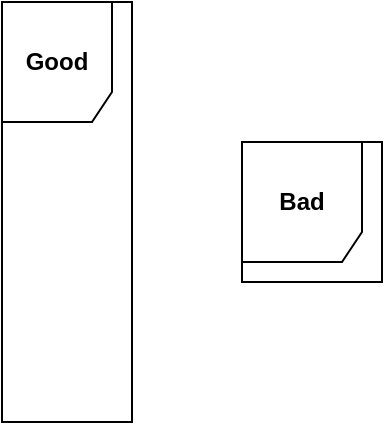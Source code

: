 <mxfile version="15.4.0" type="device"><diagram name="Page-1" id="XGA6j-9lu_7NPiGVhq3M"><mxGraphModel dx="763" dy="588" grid="1" gridSize="10" guides="1" tooltips="1" connect="1" arrows="1" fold="1" page="1" pageScale="1" pageWidth="280" pageHeight="320" background="none" math="0" shadow="0"><root><mxCell id="9jTZB_XSalaFuWE0JEwl-0"/><mxCell id="9jTZB_XSalaFuWE0JEwl-1" parent="9jTZB_XSalaFuWE0JEwl-0"/><mxCell id="9jTZB_XSalaFuWE0JEwl-29" value="&lt;b&gt;&lt;font style=&quot;font-size: 12px&quot;&gt;Good&lt;br&gt;&lt;/font&gt;&lt;/b&gt;" style="shape=umlFrame;whiteSpace=wrap;html=1;width=55;height=60;" parent="9jTZB_XSalaFuWE0JEwl-1" vertex="1"><mxGeometry x="40" y="40" width="65" height="210" as="geometry"/></mxCell><mxCell id="30fnNyYwKDPYX-UG5fdX-0" value="&lt;b&gt;&lt;font style=&quot;font-size: 12px&quot;&gt;Bad&lt;/font&gt;&lt;/b&gt;" style="shape=umlFrame;whiteSpace=wrap;html=1;width=60;height=60;fillColor=default;strokeColor=default;" parent="9jTZB_XSalaFuWE0JEwl-1" vertex="1"><mxGeometry x="160" y="110" width="70" height="70" as="geometry"/></mxCell></root></mxGraphModel></diagram></mxfile>
